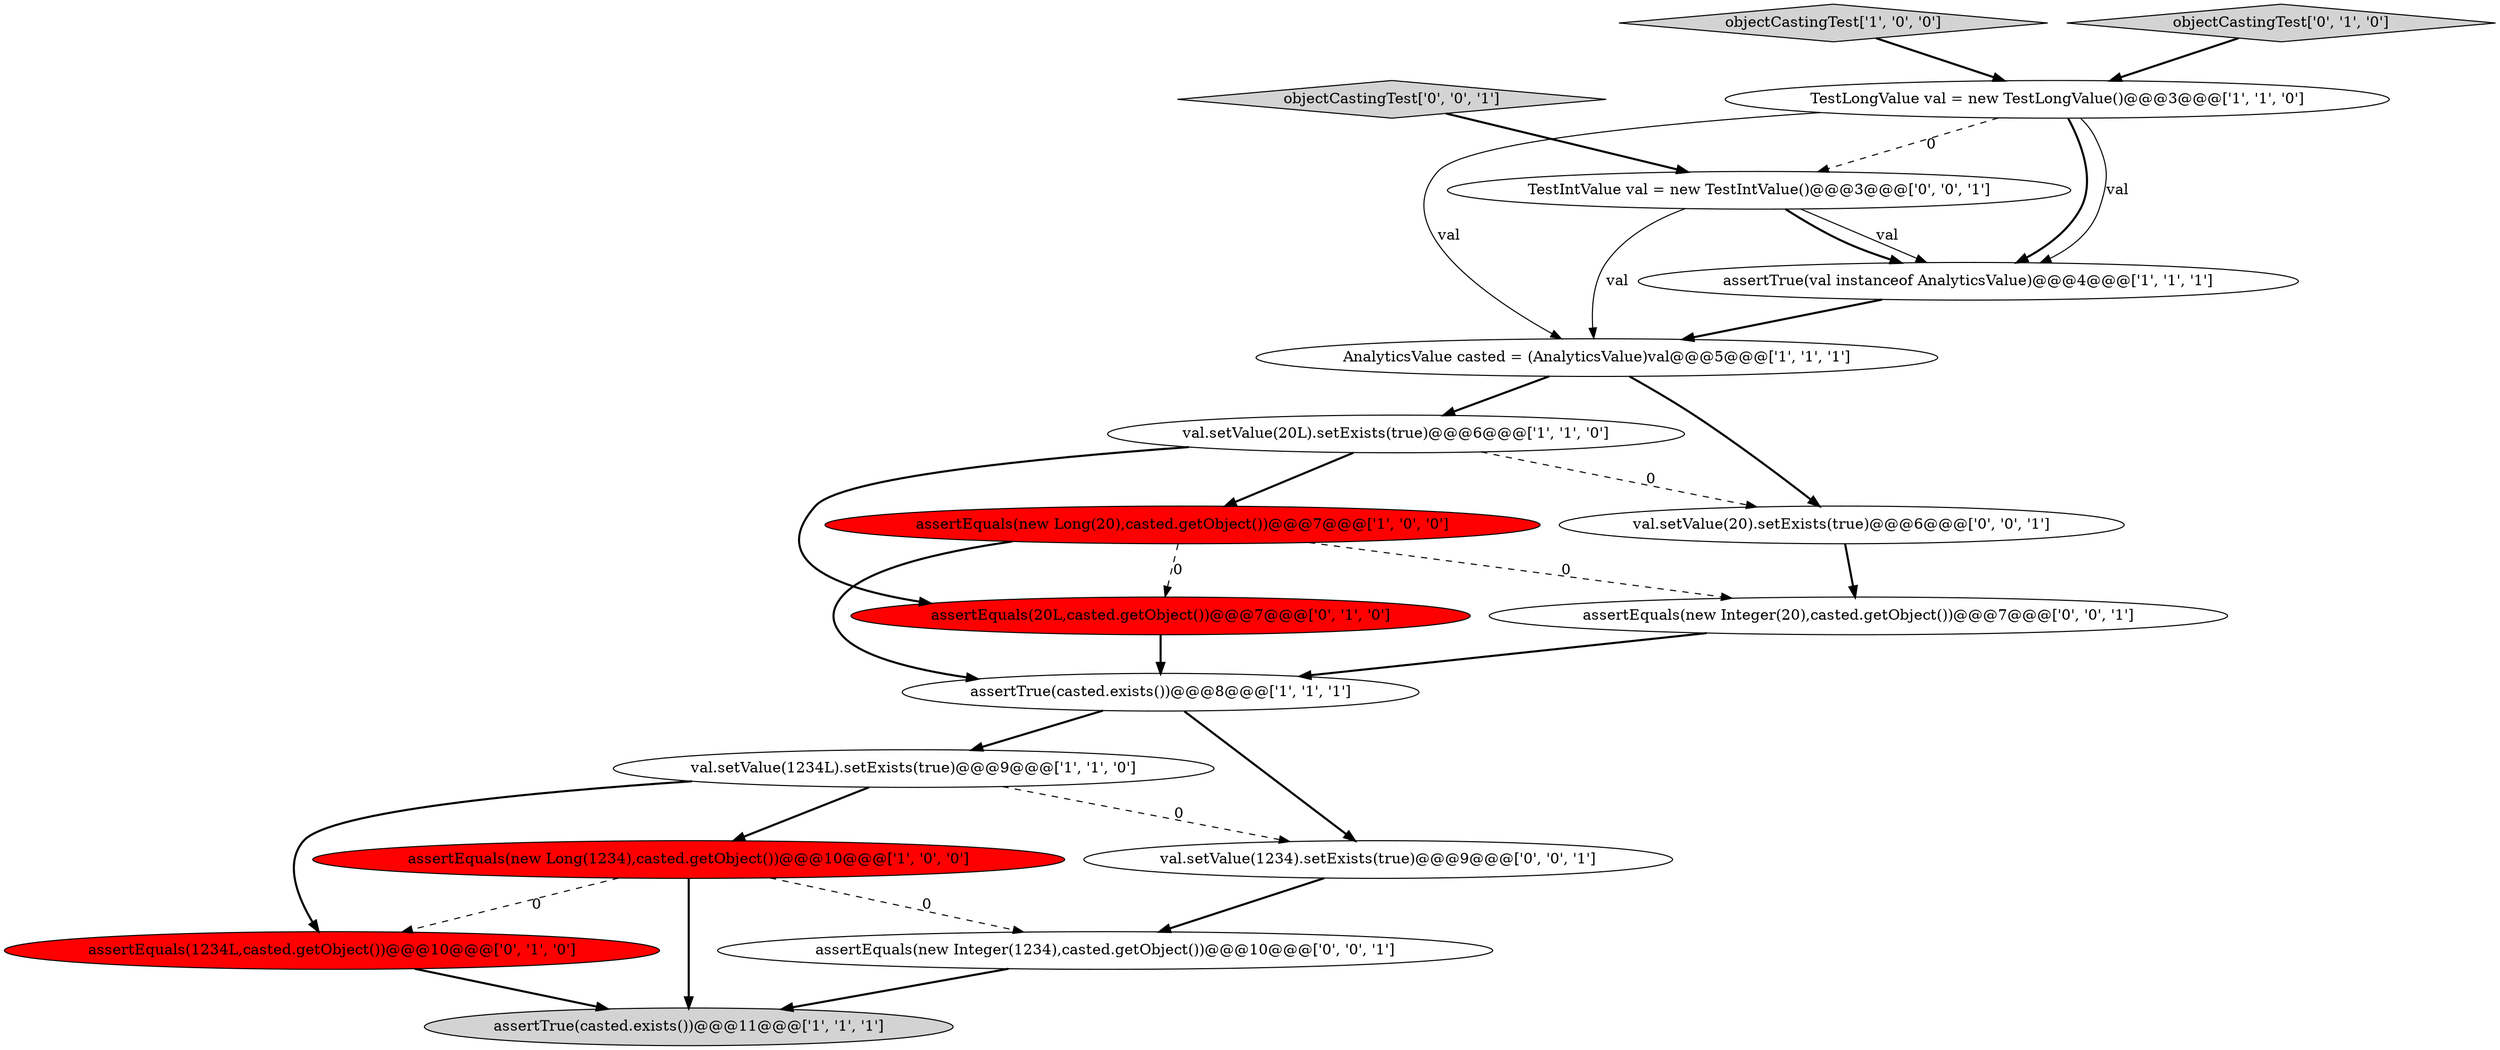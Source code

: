digraph {
0 [style = filled, label = "objectCastingTest['1', '0', '0']", fillcolor = lightgray, shape = diamond image = "AAA0AAABBB1BBB"];
9 [style = filled, label = "assertEquals(new Long(20),casted.getObject())@@@7@@@['1', '0', '0']", fillcolor = red, shape = ellipse image = "AAA1AAABBB1BBB"];
2 [style = filled, label = "val.setValue(1234L).setExists(true)@@@9@@@['1', '1', '0']", fillcolor = white, shape = ellipse image = "AAA0AAABBB1BBB"];
14 [style = filled, label = "val.setValue(1234).setExists(true)@@@9@@@['0', '0', '1']", fillcolor = white, shape = ellipse image = "AAA0AAABBB3BBB"];
13 [style = filled, label = "assertEquals(new Integer(20),casted.getObject())@@@7@@@['0', '0', '1']", fillcolor = white, shape = ellipse image = "AAA0AAABBB3BBB"];
17 [style = filled, label = "val.setValue(20).setExists(true)@@@6@@@['0', '0', '1']", fillcolor = white, shape = ellipse image = "AAA0AAABBB3BBB"];
4 [style = filled, label = "val.setValue(20L).setExists(true)@@@6@@@['1', '1', '0']", fillcolor = white, shape = ellipse image = "AAA0AAABBB1BBB"];
16 [style = filled, label = "objectCastingTest['0', '0', '1']", fillcolor = lightgray, shape = diamond image = "AAA0AAABBB3BBB"];
1 [style = filled, label = "assertTrue(val instanceof AnalyticsValue)@@@4@@@['1', '1', '1']", fillcolor = white, shape = ellipse image = "AAA0AAABBB1BBB"];
10 [style = filled, label = "objectCastingTest['0', '1', '0']", fillcolor = lightgray, shape = diamond image = "AAA0AAABBB2BBB"];
8 [style = filled, label = "assertTrue(casted.exists())@@@11@@@['1', '1', '1']", fillcolor = lightgray, shape = ellipse image = "AAA0AAABBB1BBB"];
15 [style = filled, label = "TestIntValue val = new TestIntValue()@@@3@@@['0', '0', '1']", fillcolor = white, shape = ellipse image = "AAA0AAABBB3BBB"];
12 [style = filled, label = "assertEquals(1234L,casted.getObject())@@@10@@@['0', '1', '0']", fillcolor = red, shape = ellipse image = "AAA1AAABBB2BBB"];
7 [style = filled, label = "assertTrue(casted.exists())@@@8@@@['1', '1', '1']", fillcolor = white, shape = ellipse image = "AAA0AAABBB1BBB"];
5 [style = filled, label = "assertEquals(new Long(1234),casted.getObject())@@@10@@@['1', '0', '0']", fillcolor = red, shape = ellipse image = "AAA1AAABBB1BBB"];
18 [style = filled, label = "assertEquals(new Integer(1234),casted.getObject())@@@10@@@['0', '0', '1']", fillcolor = white, shape = ellipse image = "AAA0AAABBB3BBB"];
3 [style = filled, label = "AnalyticsValue casted = (AnalyticsValue)val@@@5@@@['1', '1', '1']", fillcolor = white, shape = ellipse image = "AAA0AAABBB1BBB"];
11 [style = filled, label = "assertEquals(20L,casted.getObject())@@@7@@@['0', '1', '0']", fillcolor = red, shape = ellipse image = "AAA1AAABBB2BBB"];
6 [style = filled, label = "TestLongValue val = new TestLongValue()@@@3@@@['1', '1', '0']", fillcolor = white, shape = ellipse image = "AAA0AAABBB1BBB"];
4->9 [style = bold, label=""];
16->15 [style = bold, label=""];
6->3 [style = solid, label="val"];
5->8 [style = bold, label=""];
5->12 [style = dashed, label="0"];
4->17 [style = dashed, label="0"];
15->1 [style = solid, label="val"];
0->6 [style = bold, label=""];
1->3 [style = bold, label=""];
9->7 [style = bold, label=""];
5->18 [style = dashed, label="0"];
3->4 [style = bold, label=""];
10->6 [style = bold, label=""];
2->12 [style = bold, label=""];
7->14 [style = bold, label=""];
6->1 [style = bold, label=""];
15->3 [style = solid, label="val"];
2->14 [style = dashed, label="0"];
6->15 [style = dashed, label="0"];
7->2 [style = bold, label=""];
12->8 [style = bold, label=""];
13->7 [style = bold, label=""];
9->13 [style = dashed, label="0"];
9->11 [style = dashed, label="0"];
3->17 [style = bold, label=""];
14->18 [style = bold, label=""];
17->13 [style = bold, label=""];
18->8 [style = bold, label=""];
4->11 [style = bold, label=""];
11->7 [style = bold, label=""];
2->5 [style = bold, label=""];
15->1 [style = bold, label=""];
6->1 [style = solid, label="val"];
}
